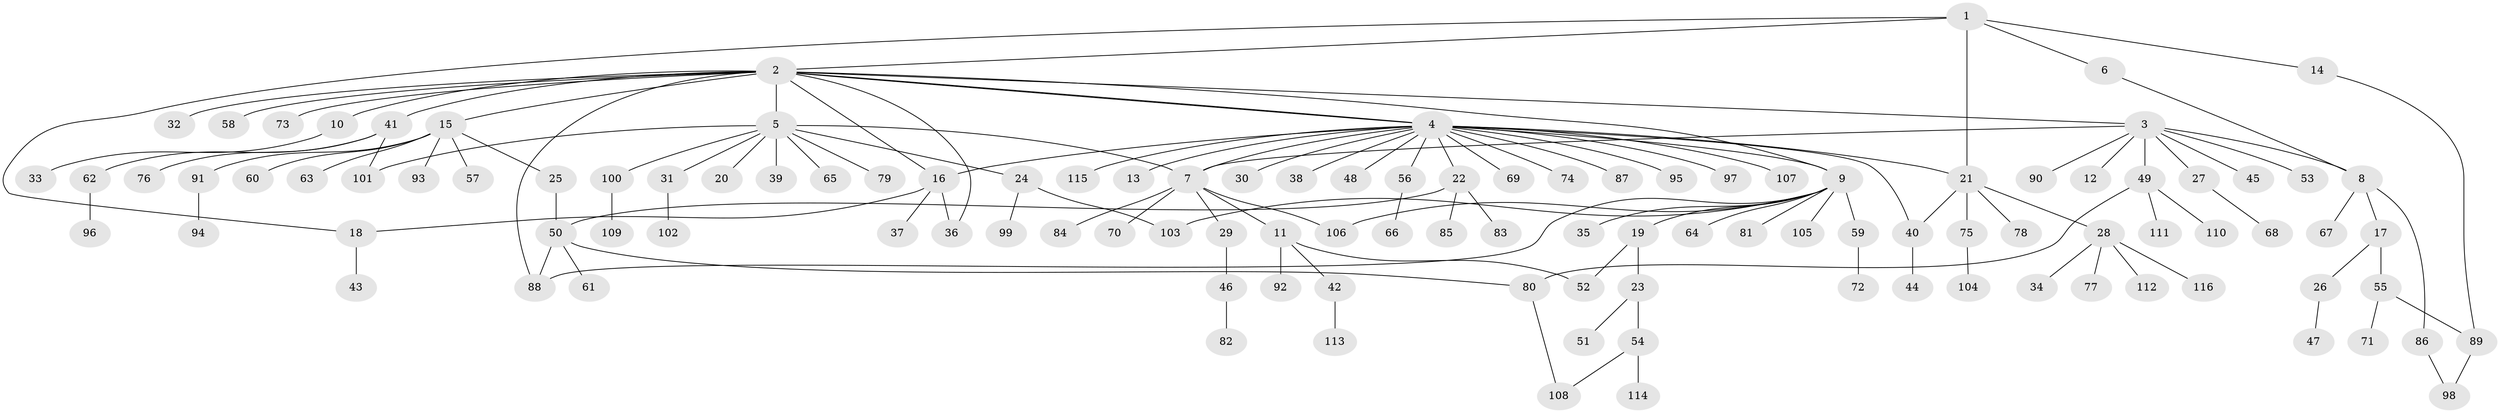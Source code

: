 // coarse degree distribution, {1: 0.6790123456790124, 12: 0.012345679012345678, 4: 0.07407407407407407, 2: 0.14814814814814814, 6: 0.037037037037037035, 9: 0.024691358024691357, 5: 0.012345679012345678, 22: 0.012345679012345678}
// Generated by graph-tools (version 1.1) at 2025/52/03/04/25 21:52:00]
// undirected, 116 vertices, 136 edges
graph export_dot {
graph [start="1"]
  node [color=gray90,style=filled];
  1;
  2;
  3;
  4;
  5;
  6;
  7;
  8;
  9;
  10;
  11;
  12;
  13;
  14;
  15;
  16;
  17;
  18;
  19;
  20;
  21;
  22;
  23;
  24;
  25;
  26;
  27;
  28;
  29;
  30;
  31;
  32;
  33;
  34;
  35;
  36;
  37;
  38;
  39;
  40;
  41;
  42;
  43;
  44;
  45;
  46;
  47;
  48;
  49;
  50;
  51;
  52;
  53;
  54;
  55;
  56;
  57;
  58;
  59;
  60;
  61;
  62;
  63;
  64;
  65;
  66;
  67;
  68;
  69;
  70;
  71;
  72;
  73;
  74;
  75;
  76;
  77;
  78;
  79;
  80;
  81;
  82;
  83;
  84;
  85;
  86;
  87;
  88;
  89;
  90;
  91;
  92;
  93;
  94;
  95;
  96;
  97;
  98;
  99;
  100;
  101;
  102;
  103;
  104;
  105;
  106;
  107;
  108;
  109;
  110;
  111;
  112;
  113;
  114;
  115;
  116;
  1 -- 2;
  1 -- 6;
  1 -- 14;
  1 -- 18;
  1 -- 21;
  2 -- 3;
  2 -- 4;
  2 -- 4;
  2 -- 5;
  2 -- 9;
  2 -- 10;
  2 -- 15;
  2 -- 16;
  2 -- 32;
  2 -- 36;
  2 -- 41;
  2 -- 58;
  2 -- 73;
  2 -- 88;
  3 -- 7;
  3 -- 8;
  3 -- 12;
  3 -- 27;
  3 -- 45;
  3 -- 49;
  3 -- 53;
  3 -- 90;
  4 -- 7;
  4 -- 9;
  4 -- 13;
  4 -- 16;
  4 -- 21;
  4 -- 22;
  4 -- 30;
  4 -- 38;
  4 -- 40;
  4 -- 48;
  4 -- 56;
  4 -- 69;
  4 -- 74;
  4 -- 87;
  4 -- 95;
  4 -- 97;
  4 -- 107;
  4 -- 115;
  5 -- 7;
  5 -- 20;
  5 -- 24;
  5 -- 31;
  5 -- 39;
  5 -- 65;
  5 -- 79;
  5 -- 100;
  5 -- 101;
  6 -- 8;
  7 -- 11;
  7 -- 29;
  7 -- 70;
  7 -- 84;
  7 -- 106;
  8 -- 17;
  8 -- 67;
  8 -- 86;
  9 -- 19;
  9 -- 35;
  9 -- 59;
  9 -- 64;
  9 -- 81;
  9 -- 88;
  9 -- 103;
  9 -- 105;
  9 -- 106;
  10 -- 33;
  11 -- 42;
  11 -- 52;
  11 -- 92;
  14 -- 89;
  15 -- 25;
  15 -- 57;
  15 -- 60;
  15 -- 63;
  15 -- 91;
  15 -- 93;
  16 -- 18;
  16 -- 36;
  16 -- 37;
  17 -- 26;
  17 -- 55;
  18 -- 43;
  19 -- 23;
  19 -- 52;
  21 -- 28;
  21 -- 40;
  21 -- 75;
  21 -- 78;
  22 -- 50;
  22 -- 83;
  22 -- 85;
  23 -- 51;
  23 -- 54;
  24 -- 99;
  24 -- 103;
  25 -- 50;
  26 -- 47;
  27 -- 68;
  28 -- 34;
  28 -- 77;
  28 -- 112;
  28 -- 116;
  29 -- 46;
  31 -- 102;
  40 -- 44;
  41 -- 62;
  41 -- 76;
  41 -- 101;
  42 -- 113;
  46 -- 82;
  49 -- 80;
  49 -- 110;
  49 -- 111;
  50 -- 61;
  50 -- 80;
  50 -- 88;
  54 -- 108;
  54 -- 114;
  55 -- 71;
  55 -- 89;
  56 -- 66;
  59 -- 72;
  62 -- 96;
  75 -- 104;
  80 -- 108;
  86 -- 98;
  89 -- 98;
  91 -- 94;
  100 -- 109;
}
